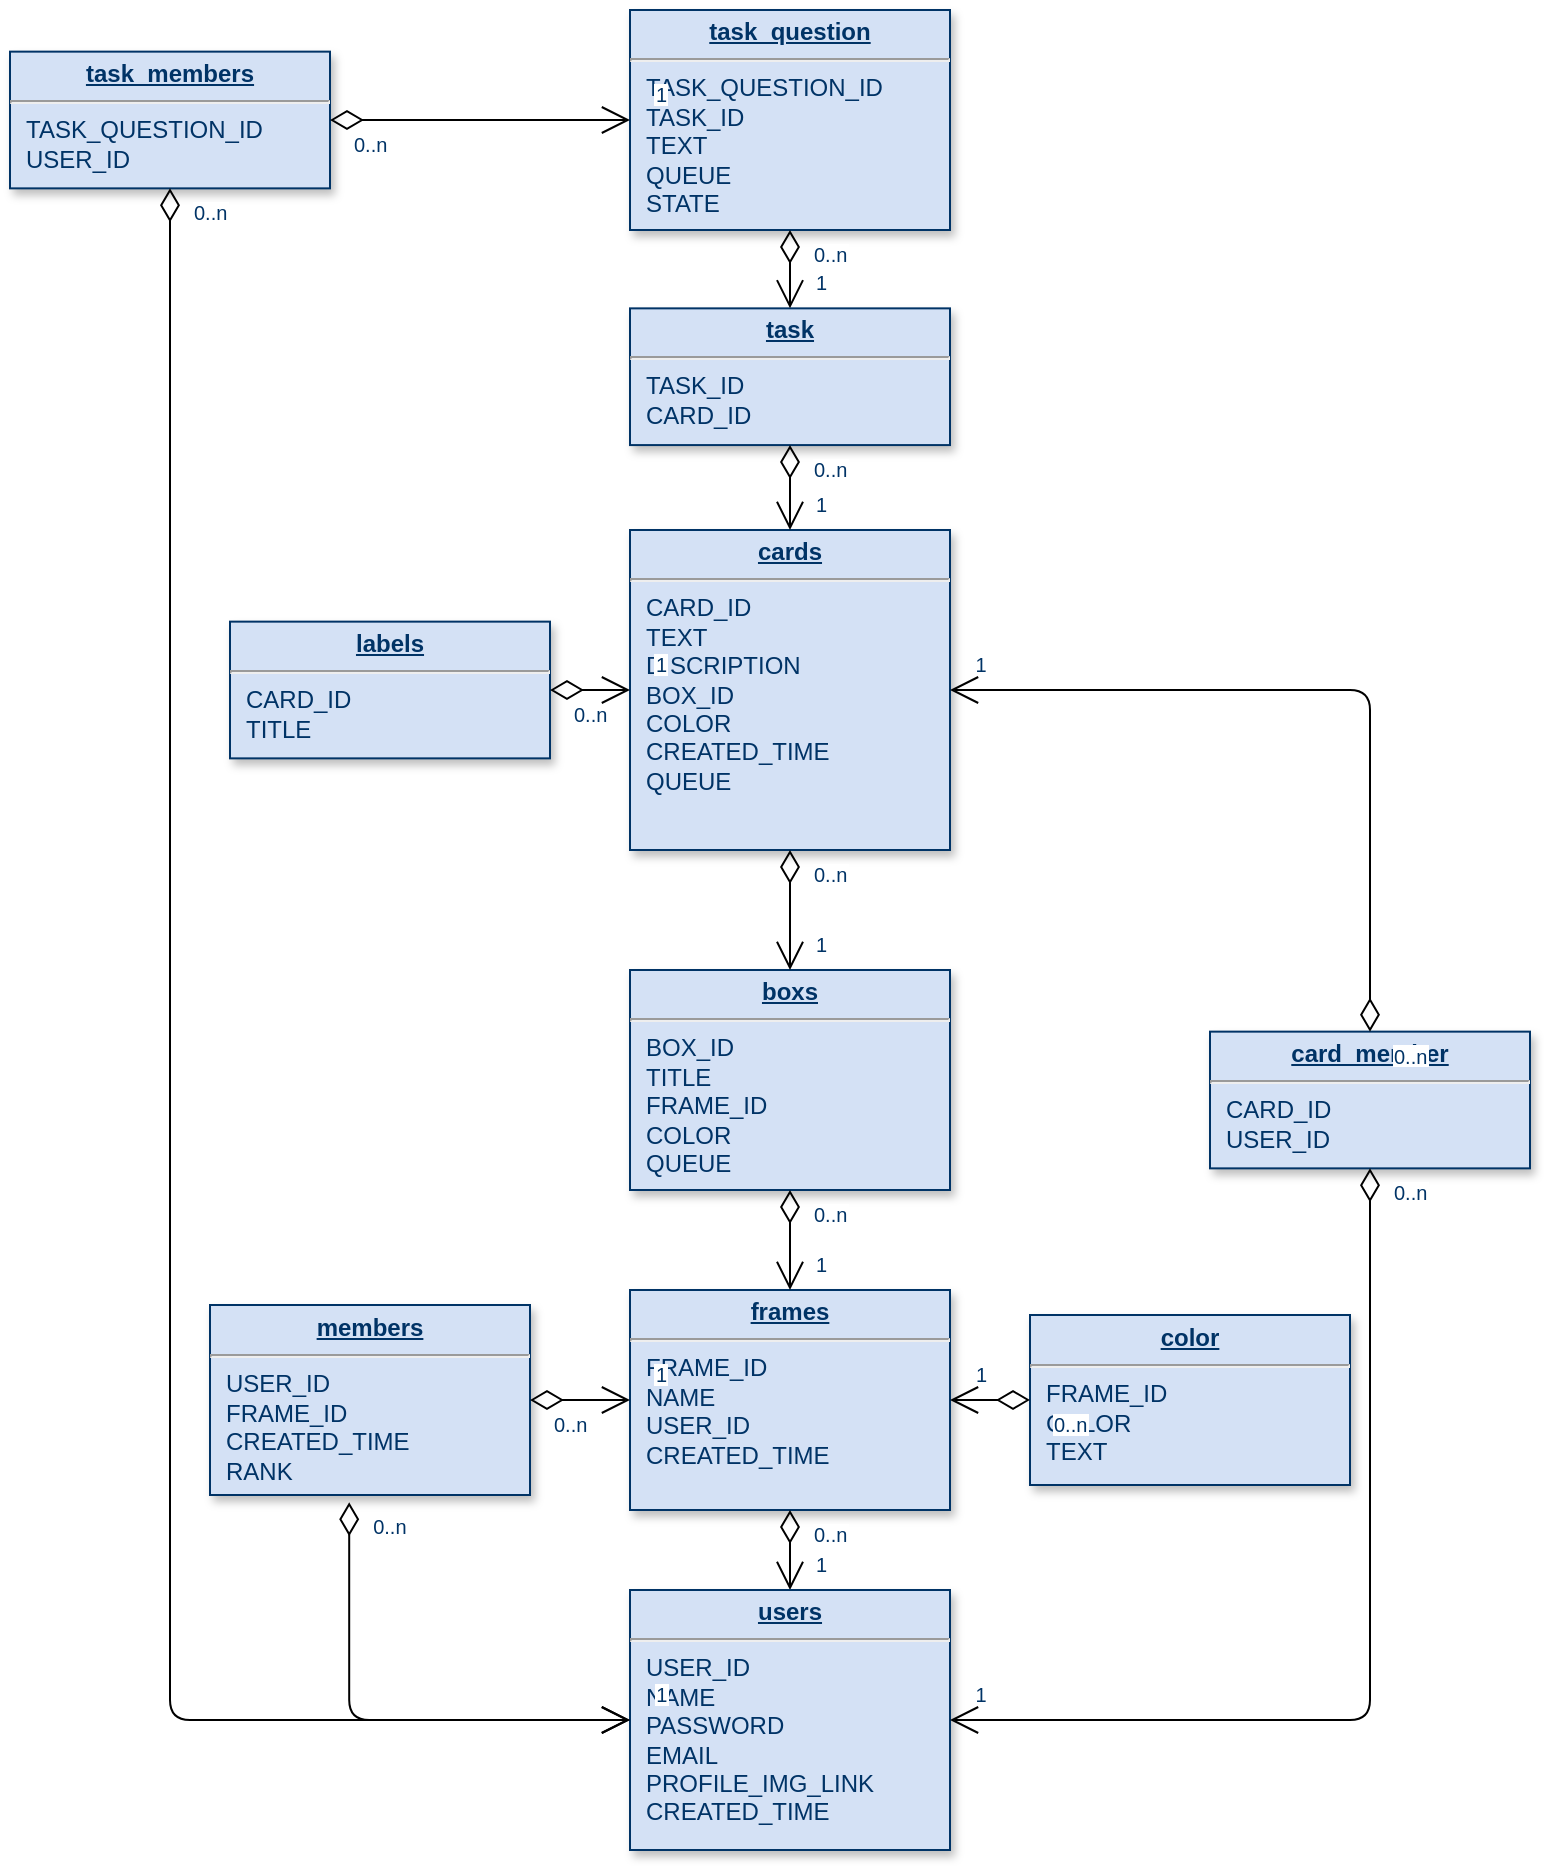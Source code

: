 <mxfile version="13.6.2" type="device"><diagram name="Page-1" id="efa7a0a1-bf9b-a30e-e6df-94a7791c09e9"><mxGraphModel dx="757" dy="849" grid="1" gridSize="10" guides="1" tooltips="1" connect="1" arrows="1" fold="1" page="1" pageScale="1" pageWidth="826" pageHeight="1169" background="#ffffff" math="0" shadow="0"><root><mxCell id="0"/><mxCell id="1" parent="0"/><mxCell id="ULcXK8MyDY_EjlaLFceK-114" value="&lt;p style=&quot;margin: 0px ; margin-top: 4px ; text-align: center ; text-decoration: underline&quot;&gt;&lt;b&gt;frames&lt;/b&gt;&lt;/p&gt;&lt;hr&gt;&lt;p style=&quot;margin: 0px ; margin-left: 8px&quot;&gt;FRAME_ID&lt;/p&gt;&lt;p style=&quot;margin: 0px ; margin-left: 8px&quot;&gt;NAME&lt;/p&gt;&lt;p style=&quot;margin: 0px ; margin-left: 8px&quot;&gt;USER_ID&lt;/p&gt;&lt;p style=&quot;margin: 0px ; margin-left: 8px&quot;&gt;CREATED_TIME&lt;/p&gt;&lt;p style=&quot;margin: 0px ; margin-left: 8px&quot;&gt;&lt;br&gt;&lt;/p&gt;" style="verticalAlign=top;align=left;overflow=fill;fontSize=12;fontFamily=Helvetica;html=1;strokeColor=#003366;shadow=1;fillColor=#D4E1F5;fontColor=#003366" vertex="1" parent="1"><mxGeometry x="320" y="710" width="160" height="110" as="geometry"/></mxCell><mxCell id="ULcXK8MyDY_EjlaLFceK-115" value="" style="endArrow=open;endSize=12;startArrow=diamondThin;startSize=14;startFill=0;edgeStyle=orthogonalEdgeStyle;exitX=0.5;exitY=1;exitDx=0;exitDy=0;entryX=0.5;entryY=0;entryDx=0;entryDy=0;" edge="1" parent="1" source="ULcXK8MyDY_EjlaLFceK-114" target="ULcXK8MyDY_EjlaLFceK-118"><mxGeometry x="899.5" y="850" as="geometry"><mxPoint x="399.5" y="600" as="sourcePoint"/><mxPoint x="399.5" y="795.0" as="targetPoint"/><Array as="points"/></mxGeometry></mxCell><mxCell id="ULcXK8MyDY_EjlaLFceK-116" value="0..n" style="resizable=0;align=left;verticalAlign=top;labelBackgroundColor=#ffffff;fontSize=10;strokeColor=#003366;shadow=1;fillColor=#D4E1F5;fontColor=#003366" connectable="0" vertex="1" parent="ULcXK8MyDY_EjlaLFceK-115"><mxGeometry x="-1" relative="1" as="geometry"><mxPoint x="10" as="offset"/></mxGeometry></mxCell><mxCell id="ULcXK8MyDY_EjlaLFceK-117" value="1" style="resizable=0;align=right;verticalAlign=top;labelBackgroundColor=#ffffff;fontSize=10;strokeColor=#003366;shadow=1;fillColor=#D4E1F5;fontColor=#003366" connectable="0" vertex="1" parent="ULcXK8MyDY_EjlaLFceK-115"><mxGeometry x="1" relative="1" as="geometry"><mxPoint x="20" y="-25.0" as="offset"/></mxGeometry></mxCell><mxCell id="ULcXK8MyDY_EjlaLFceK-118" value="&lt;p style=&quot;margin: 0px ; margin-top: 4px ; text-align: center ; text-decoration: underline&quot;&gt;&lt;b&gt;users&lt;/b&gt;&lt;/p&gt;&lt;hr&gt;&lt;p style=&quot;margin: 0px ; margin-left: 8px&quot;&gt;USER_ID&lt;/p&gt;&lt;p style=&quot;margin: 0px ; margin-left: 8px&quot;&gt;NAME&lt;/p&gt;&lt;p style=&quot;margin: 0px ; margin-left: 8px&quot;&gt;PASSWORD&lt;/p&gt;&lt;p style=&quot;margin: 0px ; margin-left: 8px&quot;&gt;EMAIL&lt;/p&gt;&lt;p style=&quot;margin: 0px ; margin-left: 8px&quot;&gt;PROFILE_IMG_LINK&lt;/p&gt;&lt;p style=&quot;margin: 0px ; margin-left: 8px&quot;&gt;CREATED_TIME&lt;/p&gt;" style="verticalAlign=top;align=left;overflow=fill;fontSize=12;fontFamily=Helvetica;html=1;strokeColor=#003366;shadow=1;fillColor=#D4E1F5;fontColor=#003366" vertex="1" parent="1"><mxGeometry x="320" y="860" width="160" height="130" as="geometry"/></mxCell><mxCell id="ULcXK8MyDY_EjlaLFceK-119" value="&lt;p style=&quot;margin: 0px ; margin-top: 4px ; text-align: center ; text-decoration: underline&quot;&gt;&lt;b&gt;boxs&lt;/b&gt;&lt;/p&gt;&lt;hr&gt;&lt;p style=&quot;margin: 0px ; margin-left: 8px&quot;&gt;BOX_ID&lt;/p&gt;&lt;p style=&quot;margin: 0px ; margin-left: 8px&quot;&gt;TITLE&lt;/p&gt;&lt;p style=&quot;margin: 0px ; margin-left: 8px&quot;&gt;FRAME_ID&lt;/p&gt;&lt;p style=&quot;margin: 0px ; margin-left: 8px&quot;&gt;COLOR&lt;/p&gt;&lt;p style=&quot;margin: 0px ; margin-left: 8px&quot;&gt;QUEUE&lt;/p&gt;&lt;p style=&quot;margin: 0px ; margin-left: 8px&quot;&gt;&lt;br&gt;&lt;/p&gt;" style="verticalAlign=top;align=left;overflow=fill;fontSize=12;fontFamily=Helvetica;html=1;strokeColor=#003366;shadow=1;fillColor=#D4E1F5;fontColor=#003366" vertex="1" parent="1"><mxGeometry x="320" y="550" width="160" height="110" as="geometry"/></mxCell><mxCell id="ULcXK8MyDY_EjlaLFceK-124" value="&lt;p style=&quot;margin: 0px ; margin-top: 4px ; text-align: center ; text-decoration: underline&quot;&gt;&lt;b&gt;cards&lt;/b&gt;&lt;/p&gt;&lt;hr&gt;&lt;p style=&quot;margin: 0px ; margin-left: 8px&quot;&gt;CARD_ID&lt;/p&gt;&lt;p style=&quot;margin: 0px ; margin-left: 8px&quot;&gt;TEXT&lt;/p&gt;&lt;p style=&quot;margin: 0px ; margin-left: 8px&quot;&gt;DISCRIPTION&lt;/p&gt;&lt;p style=&quot;margin: 0px ; margin-left: 8px&quot;&gt;BOX_ID&lt;/p&gt;&lt;p style=&quot;margin: 0px ; margin-left: 8px&quot;&gt;COLOR&lt;/p&gt;&lt;p style=&quot;margin: 0px ; margin-left: 8px&quot;&gt;CREATED_TIME&lt;/p&gt;&lt;p style=&quot;margin: 0px ; margin-left: 8px&quot;&gt;QUEUE&lt;/p&gt;&lt;p style=&quot;margin: 0px ; margin-left: 8px&quot;&gt;&lt;br&gt;&lt;/p&gt;" style="verticalAlign=top;align=left;overflow=fill;fontSize=12;fontFamily=Helvetica;html=1;strokeColor=#003366;shadow=1;fillColor=#D4E1F5;fontColor=#003366" vertex="1" parent="1"><mxGeometry x="320" y="330" width="160" height="160" as="geometry"/></mxCell><mxCell id="ULcXK8MyDY_EjlaLFceK-125" value="" style="endArrow=open;endSize=12;startArrow=diamondThin;startSize=14;startFill=0;edgeStyle=orthogonalEdgeStyle;exitX=0.5;exitY=1;exitDx=0;exitDy=0;entryX=0.5;entryY=0;entryDx=0;entryDy=0;" edge="1" parent="1" source="ULcXK8MyDY_EjlaLFceK-124" target="ULcXK8MyDY_EjlaLFceK-119"><mxGeometry x="1040" y="435" as="geometry"><mxPoint x="540" y="185" as="sourcePoint"/><mxPoint x="540" y="380.0" as="targetPoint"/></mxGeometry></mxCell><mxCell id="ULcXK8MyDY_EjlaLFceK-126" value="0..n" style="resizable=0;align=left;verticalAlign=top;labelBackgroundColor=#ffffff;fontSize=10;strokeColor=#003366;shadow=1;fillColor=#D4E1F5;fontColor=#003366" connectable="0" vertex="1" parent="ULcXK8MyDY_EjlaLFceK-125"><mxGeometry x="-1" relative="1" as="geometry"><mxPoint x="10" as="offset"/></mxGeometry></mxCell><mxCell id="ULcXK8MyDY_EjlaLFceK-127" value="1" style="resizable=0;align=right;verticalAlign=top;labelBackgroundColor=#ffffff;fontSize=10;strokeColor=#003366;shadow=1;fillColor=#D4E1F5;fontColor=#003366" connectable="0" vertex="1" parent="ULcXK8MyDY_EjlaLFceK-125"><mxGeometry x="1" relative="1" as="geometry"><mxPoint x="20" y="-25.0" as="offset"/></mxGeometry></mxCell><mxCell id="ULcXK8MyDY_EjlaLFceK-130" value="" style="endArrow=open;endSize=12;startArrow=diamondThin;startSize=14;startFill=0;edgeStyle=orthogonalEdgeStyle;exitX=0.5;exitY=1;exitDx=0;exitDy=0;entryX=0.5;entryY=0;entryDx=0;entryDy=0;" edge="1" parent="1" source="ULcXK8MyDY_EjlaLFceK-119" target="ULcXK8MyDY_EjlaLFceK-114"><mxGeometry x="1070" y="710" as="geometry"><mxPoint x="570" y="460" as="sourcePoint"/><mxPoint x="360" y="490" as="targetPoint"/></mxGeometry></mxCell><mxCell id="ULcXK8MyDY_EjlaLFceK-131" value="0..n" style="resizable=0;align=left;verticalAlign=top;labelBackgroundColor=#ffffff;fontSize=10;strokeColor=#003366;shadow=1;fillColor=#D4E1F5;fontColor=#003366" connectable="0" vertex="1" parent="ULcXK8MyDY_EjlaLFceK-130"><mxGeometry x="-1" relative="1" as="geometry"><mxPoint x="10" as="offset"/></mxGeometry></mxCell><mxCell id="ULcXK8MyDY_EjlaLFceK-132" value="1" style="resizable=0;align=right;verticalAlign=top;labelBackgroundColor=#ffffff;fontSize=10;strokeColor=#003366;shadow=1;fillColor=#D4E1F5;fontColor=#003366" connectable="0" vertex="1" parent="ULcXK8MyDY_EjlaLFceK-130"><mxGeometry x="1" relative="1" as="geometry"><mxPoint x="20" y="-25.0" as="offset"/></mxGeometry></mxCell><mxCell id="ULcXK8MyDY_EjlaLFceK-133" value="&lt;p style=&quot;margin: 0px ; margin-top: 4px ; text-align: center ; text-decoration: underline&quot;&gt;&lt;b&gt;card_member&lt;/b&gt;&lt;/p&gt;&lt;hr&gt;&lt;p style=&quot;margin: 0px ; margin-left: 8px&quot;&gt;CARD_ID&lt;/p&gt;&lt;p style=&quot;margin: 0px ; margin-left: 8px&quot;&gt;USER_ID&lt;/p&gt;&lt;p style=&quot;margin: 0px ; margin-left: 8px&quot;&gt;&lt;br&gt;&lt;/p&gt;" style="verticalAlign=top;align=left;overflow=fill;fontSize=12;fontFamily=Helvetica;html=1;strokeColor=#003366;shadow=1;fillColor=#D4E1F5;fontColor=#003366" vertex="1" parent="1"><mxGeometry x="610" y="580.82" width="160" height="68.36" as="geometry"/></mxCell><mxCell id="ULcXK8MyDY_EjlaLFceK-134" value="" style="endArrow=open;endSize=12;startArrow=diamondThin;startSize=14;startFill=0;edgeStyle=orthogonalEdgeStyle;exitX=0.5;exitY=0;exitDx=0;exitDy=0;entryX=1;entryY=0.5;entryDx=0;entryDy=0;" edge="1" parent="1" source="ULcXK8MyDY_EjlaLFceK-133" target="ULcXK8MyDY_EjlaLFceK-124"><mxGeometry x="1060" y="628.32" as="geometry"><mxPoint x="560" y="378.32" as="sourcePoint"/><mxPoint x="560" y="573.32" as="targetPoint"/></mxGeometry></mxCell><mxCell id="ULcXK8MyDY_EjlaLFceK-135" value="0..n" style="resizable=0;align=left;verticalAlign=top;labelBackgroundColor=#ffffff;fontSize=10;strokeColor=#003366;shadow=1;fillColor=#D4E1F5;fontColor=#003366" connectable="0" vertex="1" parent="ULcXK8MyDY_EjlaLFceK-134"><mxGeometry x="-1" relative="1" as="geometry"><mxPoint x="10" as="offset"/></mxGeometry></mxCell><mxCell id="ULcXK8MyDY_EjlaLFceK-136" value="1" style="resizable=0;align=right;verticalAlign=top;labelBackgroundColor=#ffffff;fontSize=10;strokeColor=#003366;shadow=1;fillColor=#D4E1F5;fontColor=#003366" connectable="0" vertex="1" parent="ULcXK8MyDY_EjlaLFceK-134"><mxGeometry x="1" relative="1" as="geometry"><mxPoint x="20" y="-25.0" as="offset"/></mxGeometry></mxCell><mxCell id="ULcXK8MyDY_EjlaLFceK-137" value="" style="endArrow=open;endSize=12;startArrow=diamondThin;startSize=14;startFill=0;edgeStyle=orthogonalEdgeStyle;exitX=0.5;exitY=1;exitDx=0;exitDy=0;entryX=1;entryY=0.5;entryDx=0;entryDy=0;" edge="1" parent="1" source="ULcXK8MyDY_EjlaLFceK-133" target="ULcXK8MyDY_EjlaLFceK-118"><mxGeometry x="1130" y="790" as="geometry"><mxPoint x="630" y="540" as="sourcePoint"/><mxPoint x="630" y="735.0" as="targetPoint"/></mxGeometry></mxCell><mxCell id="ULcXK8MyDY_EjlaLFceK-138" value="0..n" style="resizable=0;align=left;verticalAlign=top;labelBackgroundColor=#ffffff;fontSize=10;strokeColor=#003366;shadow=1;fillColor=#D4E1F5;fontColor=#003366" connectable="0" vertex="1" parent="ULcXK8MyDY_EjlaLFceK-137"><mxGeometry x="-1" relative="1" as="geometry"><mxPoint x="10" as="offset"/></mxGeometry></mxCell><mxCell id="ULcXK8MyDY_EjlaLFceK-139" value="1" style="resizable=0;align=right;verticalAlign=top;labelBackgroundColor=#ffffff;fontSize=10;strokeColor=#003366;shadow=1;fillColor=#D4E1F5;fontColor=#003366" connectable="0" vertex="1" parent="ULcXK8MyDY_EjlaLFceK-137"><mxGeometry x="1" relative="1" as="geometry"><mxPoint x="20" y="-25.0" as="offset"/></mxGeometry></mxCell><mxCell id="ULcXK8MyDY_EjlaLFceK-140" value="&lt;p style=&quot;margin: 0px ; margin-top: 4px ; text-align: center ; text-decoration: underline&quot;&gt;&lt;b&gt;task&lt;/b&gt;&lt;/p&gt;&lt;hr&gt;&lt;p style=&quot;margin: 0px ; margin-left: 8px&quot;&gt;TASK_ID&lt;/p&gt;&lt;p style=&quot;margin: 0px ; margin-left: 8px&quot;&gt;CARD_ID&lt;/p&gt;&lt;p style=&quot;margin: 0px ; margin-left: 8px&quot;&gt;&lt;br&gt;&lt;/p&gt;" style="verticalAlign=top;align=left;overflow=fill;fontSize=12;fontFamily=Helvetica;html=1;strokeColor=#003366;shadow=1;fillColor=#D4E1F5;fontColor=#003366" vertex="1" parent="1"><mxGeometry x="320" y="219.18" width="160" height="68.36" as="geometry"/></mxCell><mxCell id="ULcXK8MyDY_EjlaLFceK-141" value="" style="endArrow=open;endSize=12;startArrow=diamondThin;startSize=14;startFill=0;edgeStyle=orthogonalEdgeStyle;exitX=0.5;exitY=1;exitDx=0;exitDy=0;entryX=0.5;entryY=0;entryDx=0;entryDy=0;" edge="1" parent="1" source="ULcXK8MyDY_EjlaLFceK-140" target="ULcXK8MyDY_EjlaLFceK-124"><mxGeometry x="690" y="460" as="geometry"><mxPoint x="190" y="210" as="sourcePoint"/><mxPoint x="560" y="170" as="targetPoint"/></mxGeometry></mxCell><mxCell id="ULcXK8MyDY_EjlaLFceK-142" value="0..n" style="resizable=0;align=left;verticalAlign=top;labelBackgroundColor=#ffffff;fontSize=10;strokeColor=#003366;shadow=1;fillColor=#D4E1F5;fontColor=#003366" connectable="0" vertex="1" parent="ULcXK8MyDY_EjlaLFceK-141"><mxGeometry x="-1" relative="1" as="geometry"><mxPoint x="10" as="offset"/></mxGeometry></mxCell><mxCell id="ULcXK8MyDY_EjlaLFceK-143" value="1" style="resizable=0;align=right;verticalAlign=top;labelBackgroundColor=#ffffff;fontSize=10;strokeColor=#003366;shadow=1;fillColor=#D4E1F5;fontColor=#003366" connectable="0" vertex="1" parent="ULcXK8MyDY_EjlaLFceK-141"><mxGeometry x="1" relative="1" as="geometry"><mxPoint x="20" y="-25.0" as="offset"/></mxGeometry></mxCell><mxCell id="ULcXK8MyDY_EjlaLFceK-144" value="&lt;p style=&quot;margin: 0px ; margin-top: 4px ; text-align: center ; text-decoration: underline&quot;&gt;&lt;b&gt;task_question&lt;/b&gt;&lt;/p&gt;&lt;hr&gt;&lt;p style=&quot;margin: 0px ; margin-left: 8px&quot;&gt;TASK_QUESTION_ID&lt;br&gt;&lt;/p&gt;&lt;p style=&quot;margin: 0px ; margin-left: 8px&quot;&gt;TASK_ID&lt;/p&gt;&lt;p style=&quot;margin: 0px ; margin-left: 8px&quot;&gt;TEXT&lt;/p&gt;&lt;p style=&quot;margin: 0px ; margin-left: 8px&quot;&gt;QUEUE&lt;/p&gt;&lt;p style=&quot;margin: 0px ; margin-left: 8px&quot;&gt;STATE&lt;/p&gt;" style="verticalAlign=top;align=left;overflow=fill;fontSize=12;fontFamily=Helvetica;html=1;strokeColor=#003366;shadow=1;fillColor=#D4E1F5;fontColor=#003366" vertex="1" parent="1"><mxGeometry x="320" y="70" width="160" height="110" as="geometry"/></mxCell><mxCell id="ULcXK8MyDY_EjlaLFceK-145" value="" style="endArrow=open;endSize=12;startArrow=diamondThin;startSize=14;startFill=0;edgeStyle=orthogonalEdgeStyle;exitX=0.5;exitY=1;exitDx=0;exitDy=0;entryX=0.5;entryY=0;entryDx=0;entryDy=0;" edge="1" parent="1" source="ULcXK8MyDY_EjlaLFceK-144" target="ULcXK8MyDY_EjlaLFceK-140"><mxGeometry x="770" y="490" as="geometry"><mxPoint x="270" y="240" as="sourcePoint"/><mxPoint x="280" y="250" as="targetPoint"/></mxGeometry></mxCell><mxCell id="ULcXK8MyDY_EjlaLFceK-146" value="0..n" style="resizable=0;align=left;verticalAlign=top;labelBackgroundColor=#ffffff;fontSize=10;strokeColor=#003366;shadow=1;fillColor=#D4E1F5;fontColor=#003366" connectable="0" vertex="1" parent="ULcXK8MyDY_EjlaLFceK-145"><mxGeometry x="-1" relative="1" as="geometry"><mxPoint x="10" as="offset"/></mxGeometry></mxCell><mxCell id="ULcXK8MyDY_EjlaLFceK-147" value="1" style="resizable=0;align=right;verticalAlign=top;labelBackgroundColor=#ffffff;fontSize=10;strokeColor=#003366;shadow=1;fillColor=#D4E1F5;fontColor=#003366" connectable="0" vertex="1" parent="ULcXK8MyDY_EjlaLFceK-145"><mxGeometry x="1" relative="1" as="geometry"><mxPoint x="20" y="-25.0" as="offset"/></mxGeometry></mxCell><mxCell id="ULcXK8MyDY_EjlaLFceK-148" value="&lt;p style=&quot;margin: 0px ; margin-top: 4px ; text-align: center ; text-decoration: underline&quot;&gt;&lt;b&gt;task_members&lt;/b&gt;&lt;/p&gt;&lt;hr&gt;&lt;p style=&quot;margin: 0px ; margin-left: 8px&quot;&gt;TASK_QUESTION_ID&lt;/p&gt;&lt;p style=&quot;margin: 0px ; margin-left: 8px&quot;&gt;USER_ID&lt;/p&gt;" style="verticalAlign=top;align=left;overflow=fill;fontSize=12;fontFamily=Helvetica;html=1;strokeColor=#003366;shadow=1;fillColor=#D4E1F5;fontColor=#003366" vertex="1" parent="1"><mxGeometry x="10" y="90.82" width="160" height="68.36" as="geometry"/></mxCell><mxCell id="ULcXK8MyDY_EjlaLFceK-152" value="" style="endArrow=open;endSize=12;startArrow=diamondThin;startSize=14;startFill=0;edgeStyle=orthogonalEdgeStyle;exitX=1;exitY=0.5;exitDx=0;exitDy=0;entryX=0;entryY=0.5;entryDx=0;entryDy=0;" edge="1" parent="1" source="ULcXK8MyDY_EjlaLFceK-148" target="ULcXK8MyDY_EjlaLFceK-144"><mxGeometry x="690" y="540" as="geometry"><mxPoint x="190" y="290" as="sourcePoint"/><mxPoint x="280" y="230" as="targetPoint"/></mxGeometry></mxCell><mxCell id="ULcXK8MyDY_EjlaLFceK-153" value="0..n" style="resizable=0;align=left;verticalAlign=top;labelBackgroundColor=#ffffff;fontSize=10;strokeColor=#003366;shadow=1;fillColor=#D4E1F5;fontColor=#003366" connectable="0" vertex="1" parent="ULcXK8MyDY_EjlaLFceK-152"><mxGeometry x="-1" relative="1" as="geometry"><mxPoint x="10" as="offset"/></mxGeometry></mxCell><mxCell id="ULcXK8MyDY_EjlaLFceK-154" value="1" style="resizable=0;align=right;verticalAlign=top;labelBackgroundColor=#ffffff;fontSize=10;strokeColor=#003366;shadow=1;fillColor=#D4E1F5;fontColor=#003366" connectable="0" vertex="1" parent="ULcXK8MyDY_EjlaLFceK-152"><mxGeometry x="1" relative="1" as="geometry"><mxPoint x="20" y="-25.0" as="offset"/></mxGeometry></mxCell><mxCell id="ULcXK8MyDY_EjlaLFceK-155" value="" style="endArrow=open;endSize=12;startArrow=diamondThin;startSize=14;startFill=0;edgeStyle=orthogonalEdgeStyle;exitX=0.5;exitY=1;exitDx=0;exitDy=0;entryX=0;entryY=0.5;entryDx=0;entryDy=0;" edge="1" parent="1" source="ULcXK8MyDY_EjlaLFceK-148" target="ULcXK8MyDY_EjlaLFceK-118"><mxGeometry x="620" y="630" as="geometry"><mxPoint x="120" y="380" as="sourcePoint"/><mxPoint x="120" y="575.0" as="targetPoint"/></mxGeometry></mxCell><mxCell id="ULcXK8MyDY_EjlaLFceK-156" value="0..n" style="resizable=0;align=left;verticalAlign=top;labelBackgroundColor=#ffffff;fontSize=10;strokeColor=#003366;shadow=1;fillColor=#D4E1F5;fontColor=#003366" connectable="0" vertex="1" parent="ULcXK8MyDY_EjlaLFceK-155"><mxGeometry x="-1" relative="1" as="geometry"><mxPoint x="10" as="offset"/></mxGeometry></mxCell><mxCell id="ULcXK8MyDY_EjlaLFceK-157" value="1" style="resizable=0;align=right;verticalAlign=top;labelBackgroundColor=#ffffff;fontSize=10;strokeColor=#003366;shadow=1;fillColor=#D4E1F5;fontColor=#003366" connectable="0" vertex="1" parent="ULcXK8MyDY_EjlaLFceK-155"><mxGeometry x="1" relative="1" as="geometry"><mxPoint x="20" y="-25.0" as="offset"/></mxGeometry></mxCell><mxCell id="ULcXK8MyDY_EjlaLFceK-158" value="&lt;p style=&quot;margin: 0px ; margin-top: 4px ; text-align: center ; text-decoration: underline&quot;&gt;&lt;b&gt;labels&lt;/b&gt;&lt;/p&gt;&lt;hr&gt;&lt;p style=&quot;margin: 0px ; margin-left: 8px&quot;&gt;CARD_ID&lt;/p&gt;&lt;p style=&quot;margin: 0px ; margin-left: 8px&quot;&gt;TITLE&lt;/p&gt;&lt;p style=&quot;margin: 0px ; margin-left: 8px&quot;&gt;&lt;br&gt;&lt;/p&gt;" style="verticalAlign=top;align=left;overflow=fill;fontSize=12;fontFamily=Helvetica;html=1;strokeColor=#003366;shadow=1;fillColor=#D4E1F5;fontColor=#003366" vertex="1" parent="1"><mxGeometry x="120" y="375.82" width="160" height="68.36" as="geometry"/></mxCell><mxCell id="ULcXK8MyDY_EjlaLFceK-159" value="" style="endArrow=open;endSize=12;startArrow=diamondThin;startSize=14;startFill=0;edgeStyle=orthogonalEdgeStyle;exitX=1;exitY=0.5;exitDx=0;exitDy=0;entryX=0;entryY=0.5;entryDx=0;entryDy=0;" edge="1" parent="1" source="ULcXK8MyDY_EjlaLFceK-158" target="ULcXK8MyDY_EjlaLFceK-124"><mxGeometry x="710" y="810" as="geometry"><mxPoint x="210" y="560" as="sourcePoint"/><mxPoint x="210" y="755.0" as="targetPoint"/></mxGeometry></mxCell><mxCell id="ULcXK8MyDY_EjlaLFceK-160" value="0..n" style="resizable=0;align=left;verticalAlign=top;labelBackgroundColor=#ffffff;fontSize=10;strokeColor=#003366;shadow=1;fillColor=#D4E1F5;fontColor=#003366" connectable="0" vertex="1" parent="ULcXK8MyDY_EjlaLFceK-159"><mxGeometry x="-1" relative="1" as="geometry"><mxPoint x="10" as="offset"/></mxGeometry></mxCell><mxCell id="ULcXK8MyDY_EjlaLFceK-161" value="1" style="resizable=0;align=right;verticalAlign=top;labelBackgroundColor=#ffffff;fontSize=10;strokeColor=#003366;shadow=1;fillColor=#D4E1F5;fontColor=#003366" connectable="0" vertex="1" parent="ULcXK8MyDY_EjlaLFceK-159"><mxGeometry x="1" relative="1" as="geometry"><mxPoint x="20" y="-25.0" as="offset"/></mxGeometry></mxCell><mxCell id="ULcXK8MyDY_EjlaLFceK-162" value="&lt;p style=&quot;margin: 0px ; margin-top: 4px ; text-align: center ; text-decoration: underline&quot;&gt;&lt;b&gt;members&lt;/b&gt;&lt;/p&gt;&lt;hr&gt;&lt;p style=&quot;margin: 0px ; margin-left: 8px&quot;&gt;USER_ID&lt;/p&gt;&lt;p style=&quot;margin: 0px ; margin-left: 8px&quot;&gt;FRAME_ID&lt;/p&gt;&lt;p style=&quot;margin: 0px ; margin-left: 8px&quot;&gt;CREATED_TIME&lt;/p&gt;&lt;p style=&quot;margin: 0px ; margin-left: 8px&quot;&gt;RANK&lt;/p&gt;" style="verticalAlign=top;align=left;overflow=fill;fontSize=12;fontFamily=Helvetica;html=1;strokeColor=#003366;shadow=1;fillColor=#D4E1F5;fontColor=#003366" vertex="1" parent="1"><mxGeometry x="110" y="717.5" width="160" height="95" as="geometry"/></mxCell><mxCell id="ULcXK8MyDY_EjlaLFceK-163" value="" style="endArrow=open;endSize=12;startArrow=diamondThin;startSize=14;startFill=0;edgeStyle=orthogonalEdgeStyle;exitX=1;exitY=0.5;exitDx=0;exitDy=0;entryX=0;entryY=0.5;entryDx=0;entryDy=0;" edge="1" parent="1" source="ULcXK8MyDY_EjlaLFceK-162" target="ULcXK8MyDY_EjlaLFceK-114"><mxGeometry x="740" y="1080" as="geometry"><mxPoint x="240" y="830" as="sourcePoint"/><mxPoint x="240" y="1025.0" as="targetPoint"/></mxGeometry></mxCell><mxCell id="ULcXK8MyDY_EjlaLFceK-164" value="0..n" style="resizable=0;align=left;verticalAlign=top;labelBackgroundColor=#ffffff;fontSize=10;strokeColor=#003366;shadow=1;fillColor=#D4E1F5;fontColor=#003366" connectable="0" vertex="1" parent="ULcXK8MyDY_EjlaLFceK-163"><mxGeometry x="-1" relative="1" as="geometry"><mxPoint x="10" as="offset"/></mxGeometry></mxCell><mxCell id="ULcXK8MyDY_EjlaLFceK-165" value="1" style="resizable=0;align=right;verticalAlign=top;labelBackgroundColor=#ffffff;fontSize=10;strokeColor=#003366;shadow=1;fillColor=#D4E1F5;fontColor=#003366" connectable="0" vertex="1" parent="ULcXK8MyDY_EjlaLFceK-163"><mxGeometry x="1" relative="1" as="geometry"><mxPoint x="20" y="-25.0" as="offset"/></mxGeometry></mxCell><mxCell id="ULcXK8MyDY_EjlaLFceK-166" value="" style="endArrow=open;endSize=12;startArrow=diamondThin;startSize=14;startFill=0;edgeStyle=orthogonalEdgeStyle;exitX=0.435;exitY=1.038;exitDx=0;exitDy=0;exitPerimeter=0;entryX=0;entryY=0.5;entryDx=0;entryDy=0;" edge="1" parent="1" source="ULcXK8MyDY_EjlaLFceK-162" target="ULcXK8MyDY_EjlaLFceK-118"><mxGeometry x="660" y="1110" as="geometry"><mxPoint x="160" y="860" as="sourcePoint"/><mxPoint x="160" y="1055.0" as="targetPoint"/><Array as="points"><mxPoint x="180" y="925"/></Array></mxGeometry></mxCell><mxCell id="ULcXK8MyDY_EjlaLFceK-167" value="0..n" style="resizable=0;align=left;verticalAlign=top;labelBackgroundColor=#ffffff;fontSize=10;strokeColor=#003366;shadow=1;fillColor=#D4E1F5;fontColor=#003366" connectable="0" vertex="1" parent="ULcXK8MyDY_EjlaLFceK-166"><mxGeometry x="-1" relative="1" as="geometry"><mxPoint x="10" as="offset"/></mxGeometry></mxCell><mxCell id="ULcXK8MyDY_EjlaLFceK-168" value="1" style="resizable=0;align=right;verticalAlign=top;labelBackgroundColor=#ffffff;fontSize=10;strokeColor=#003366;shadow=1;fillColor=#D4E1F5;fontColor=#003366" connectable="0" vertex="1" parent="ULcXK8MyDY_EjlaLFceK-166"><mxGeometry x="1" relative="1" as="geometry"><mxPoint x="20" y="-25.0" as="offset"/></mxGeometry></mxCell><mxCell id="ULcXK8MyDY_EjlaLFceK-169" value="&lt;p style=&quot;margin: 0px ; margin-top: 4px ; text-align: center ; text-decoration: underline&quot;&gt;&lt;b&gt;color&lt;/b&gt;&lt;/p&gt;&lt;hr&gt;&lt;p style=&quot;margin: 0px ; margin-left: 8px&quot;&gt;FRAME_ID&lt;/p&gt;&lt;p style=&quot;margin: 0px ; margin-left: 8px&quot;&gt;COLOR&lt;/p&gt;&lt;p style=&quot;margin: 0px ; margin-left: 8px&quot;&gt;TEXT&lt;/p&gt;&lt;p style=&quot;margin: 0px ; margin-left: 8px&quot;&gt;&lt;br&gt;&lt;/p&gt;" style="verticalAlign=top;align=left;overflow=fill;fontSize=12;fontFamily=Helvetica;html=1;strokeColor=#003366;shadow=1;fillColor=#D4E1F5;fontColor=#003366" vertex="1" parent="1"><mxGeometry x="520" y="722.5" width="160" height="85" as="geometry"/></mxCell><mxCell id="ULcXK8MyDY_EjlaLFceK-170" value="" style="endArrow=open;endSize=12;startArrow=diamondThin;startSize=14;startFill=0;edgeStyle=orthogonalEdgeStyle;exitX=0;exitY=0.5;exitDx=0;exitDy=0;entryX=1;entryY=0.5;entryDx=0;entryDy=0;" edge="1" parent="1" source="ULcXK8MyDY_EjlaLFceK-169" target="ULcXK8MyDY_EjlaLFceK-114"><mxGeometry x="1010" y="840" as="geometry"><mxPoint x="510" y="590" as="sourcePoint"/><mxPoint x="510" y="785.0" as="targetPoint"/></mxGeometry></mxCell><mxCell id="ULcXK8MyDY_EjlaLFceK-171" value="0..n" style="resizable=0;align=left;verticalAlign=top;labelBackgroundColor=#ffffff;fontSize=10;strokeColor=#003366;shadow=1;fillColor=#D4E1F5;fontColor=#003366" connectable="0" vertex="1" parent="ULcXK8MyDY_EjlaLFceK-170"><mxGeometry x="-1" relative="1" as="geometry"><mxPoint x="10" as="offset"/></mxGeometry></mxCell><mxCell id="ULcXK8MyDY_EjlaLFceK-172" value="1" style="resizable=0;align=right;verticalAlign=top;labelBackgroundColor=#ffffff;fontSize=10;strokeColor=#003366;shadow=1;fillColor=#D4E1F5;fontColor=#003366" connectable="0" vertex="1" parent="ULcXK8MyDY_EjlaLFceK-170"><mxGeometry x="1" relative="1" as="geometry"><mxPoint x="20" y="-25.0" as="offset"/></mxGeometry></mxCell></root></mxGraphModel></diagram></mxfile>